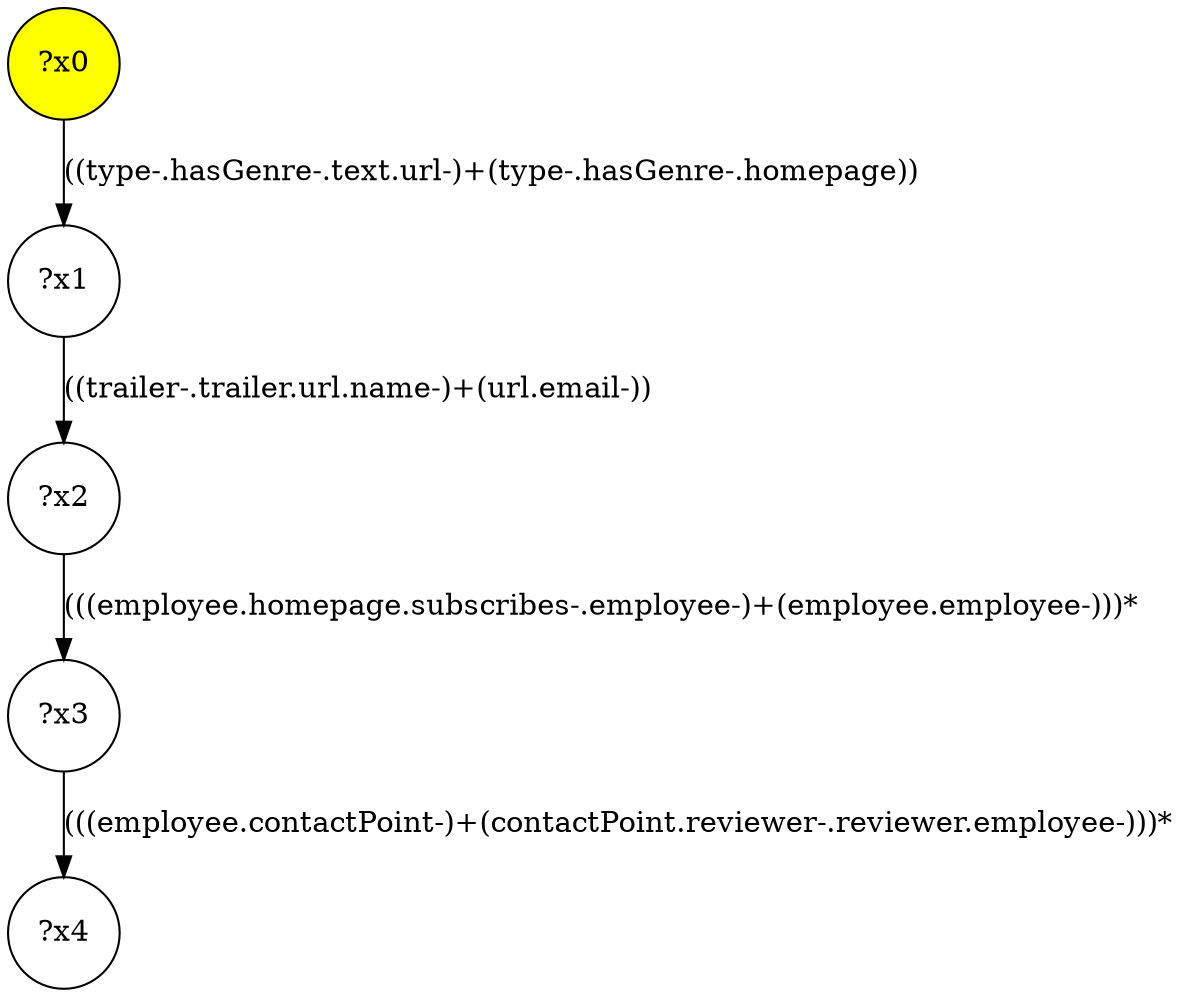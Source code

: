 digraph g {
	x0 [fillcolor="yellow", style="filled," shape=circle, label="?x0"];
	x1 [shape=circle, label="?x1"];
	x0 -> x1 [label="((type-.hasGenre-.text.url-)+(type-.hasGenre-.homepage))"];
	x2 [shape=circle, label="?x2"];
	x1 -> x2 [label="((trailer-.trailer.url.name-)+(url.email-))"];
	x3 [shape=circle, label="?x3"];
	x2 -> x3 [label="(((employee.homepage.subscribes-.employee-)+(employee.employee-)))*"];
	x4 [shape=circle, label="?x4"];
	x3 -> x4 [label="(((employee.contactPoint-)+(contactPoint.reviewer-.reviewer.employee-)))*"];
}
